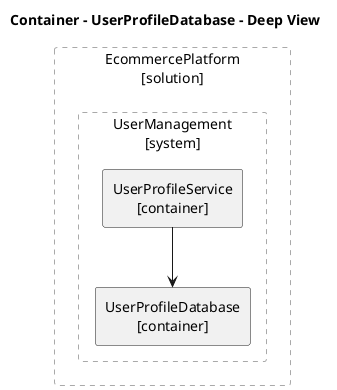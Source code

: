 @startuml EcommercePlatform.UserManagement.UserProfileDatabase_deep
title Container - UserProfileDatabase - Deep View
skinparam defaultTextAlignment center
skinparam defaultTextAlignment<<atomic>> center
skinparam wrapWidth 200
skinparam maxMessageSize 150
hide stereotype
<style>
.composite {
BackgroundColor: transparent
LineColor: darkgray
LineStyle: 5
FontStyle: normal
}
</style>
rectangle EcommercePlatform as "EcommercePlatform\n[solution]" <<composite>> {
rectangle EcommercePlatform.UserManagement as "UserManagement\n[system]" <<composite>> {
rectangle EcommercePlatform.UserManagement.UserProfileService <<container>> <<atomic>> [
UserProfileService
[container]
]
rectangle EcommercePlatform.UserManagement.UserProfileDatabase <<container>> <<atomic>> [
UserProfileDatabase
[container]
]
}
}
EcommercePlatform.UserManagement.UserProfileService --> EcommercePlatform.UserManagement.UserProfileDatabase
@enduml
